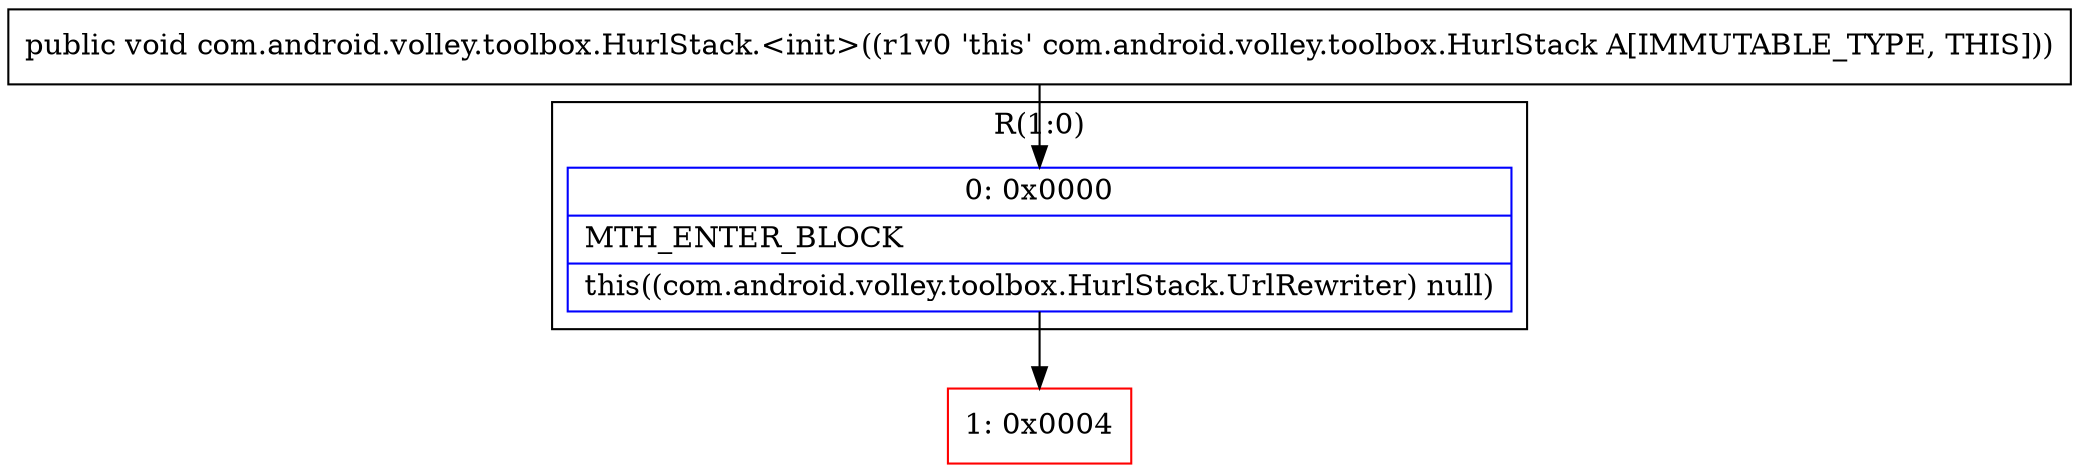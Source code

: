 digraph "CFG forcom.android.volley.toolbox.HurlStack.\<init\>()V" {
subgraph cluster_Region_1296618454 {
label = "R(1:0)";
node [shape=record,color=blue];
Node_0 [shape=record,label="{0\:\ 0x0000|MTH_ENTER_BLOCK\l|this((com.android.volley.toolbox.HurlStack.UrlRewriter) null)\l}"];
}
Node_1 [shape=record,color=red,label="{1\:\ 0x0004}"];
MethodNode[shape=record,label="{public void com.android.volley.toolbox.HurlStack.\<init\>((r1v0 'this' com.android.volley.toolbox.HurlStack A[IMMUTABLE_TYPE, THIS])) }"];
MethodNode -> Node_0;
Node_0 -> Node_1;
}

